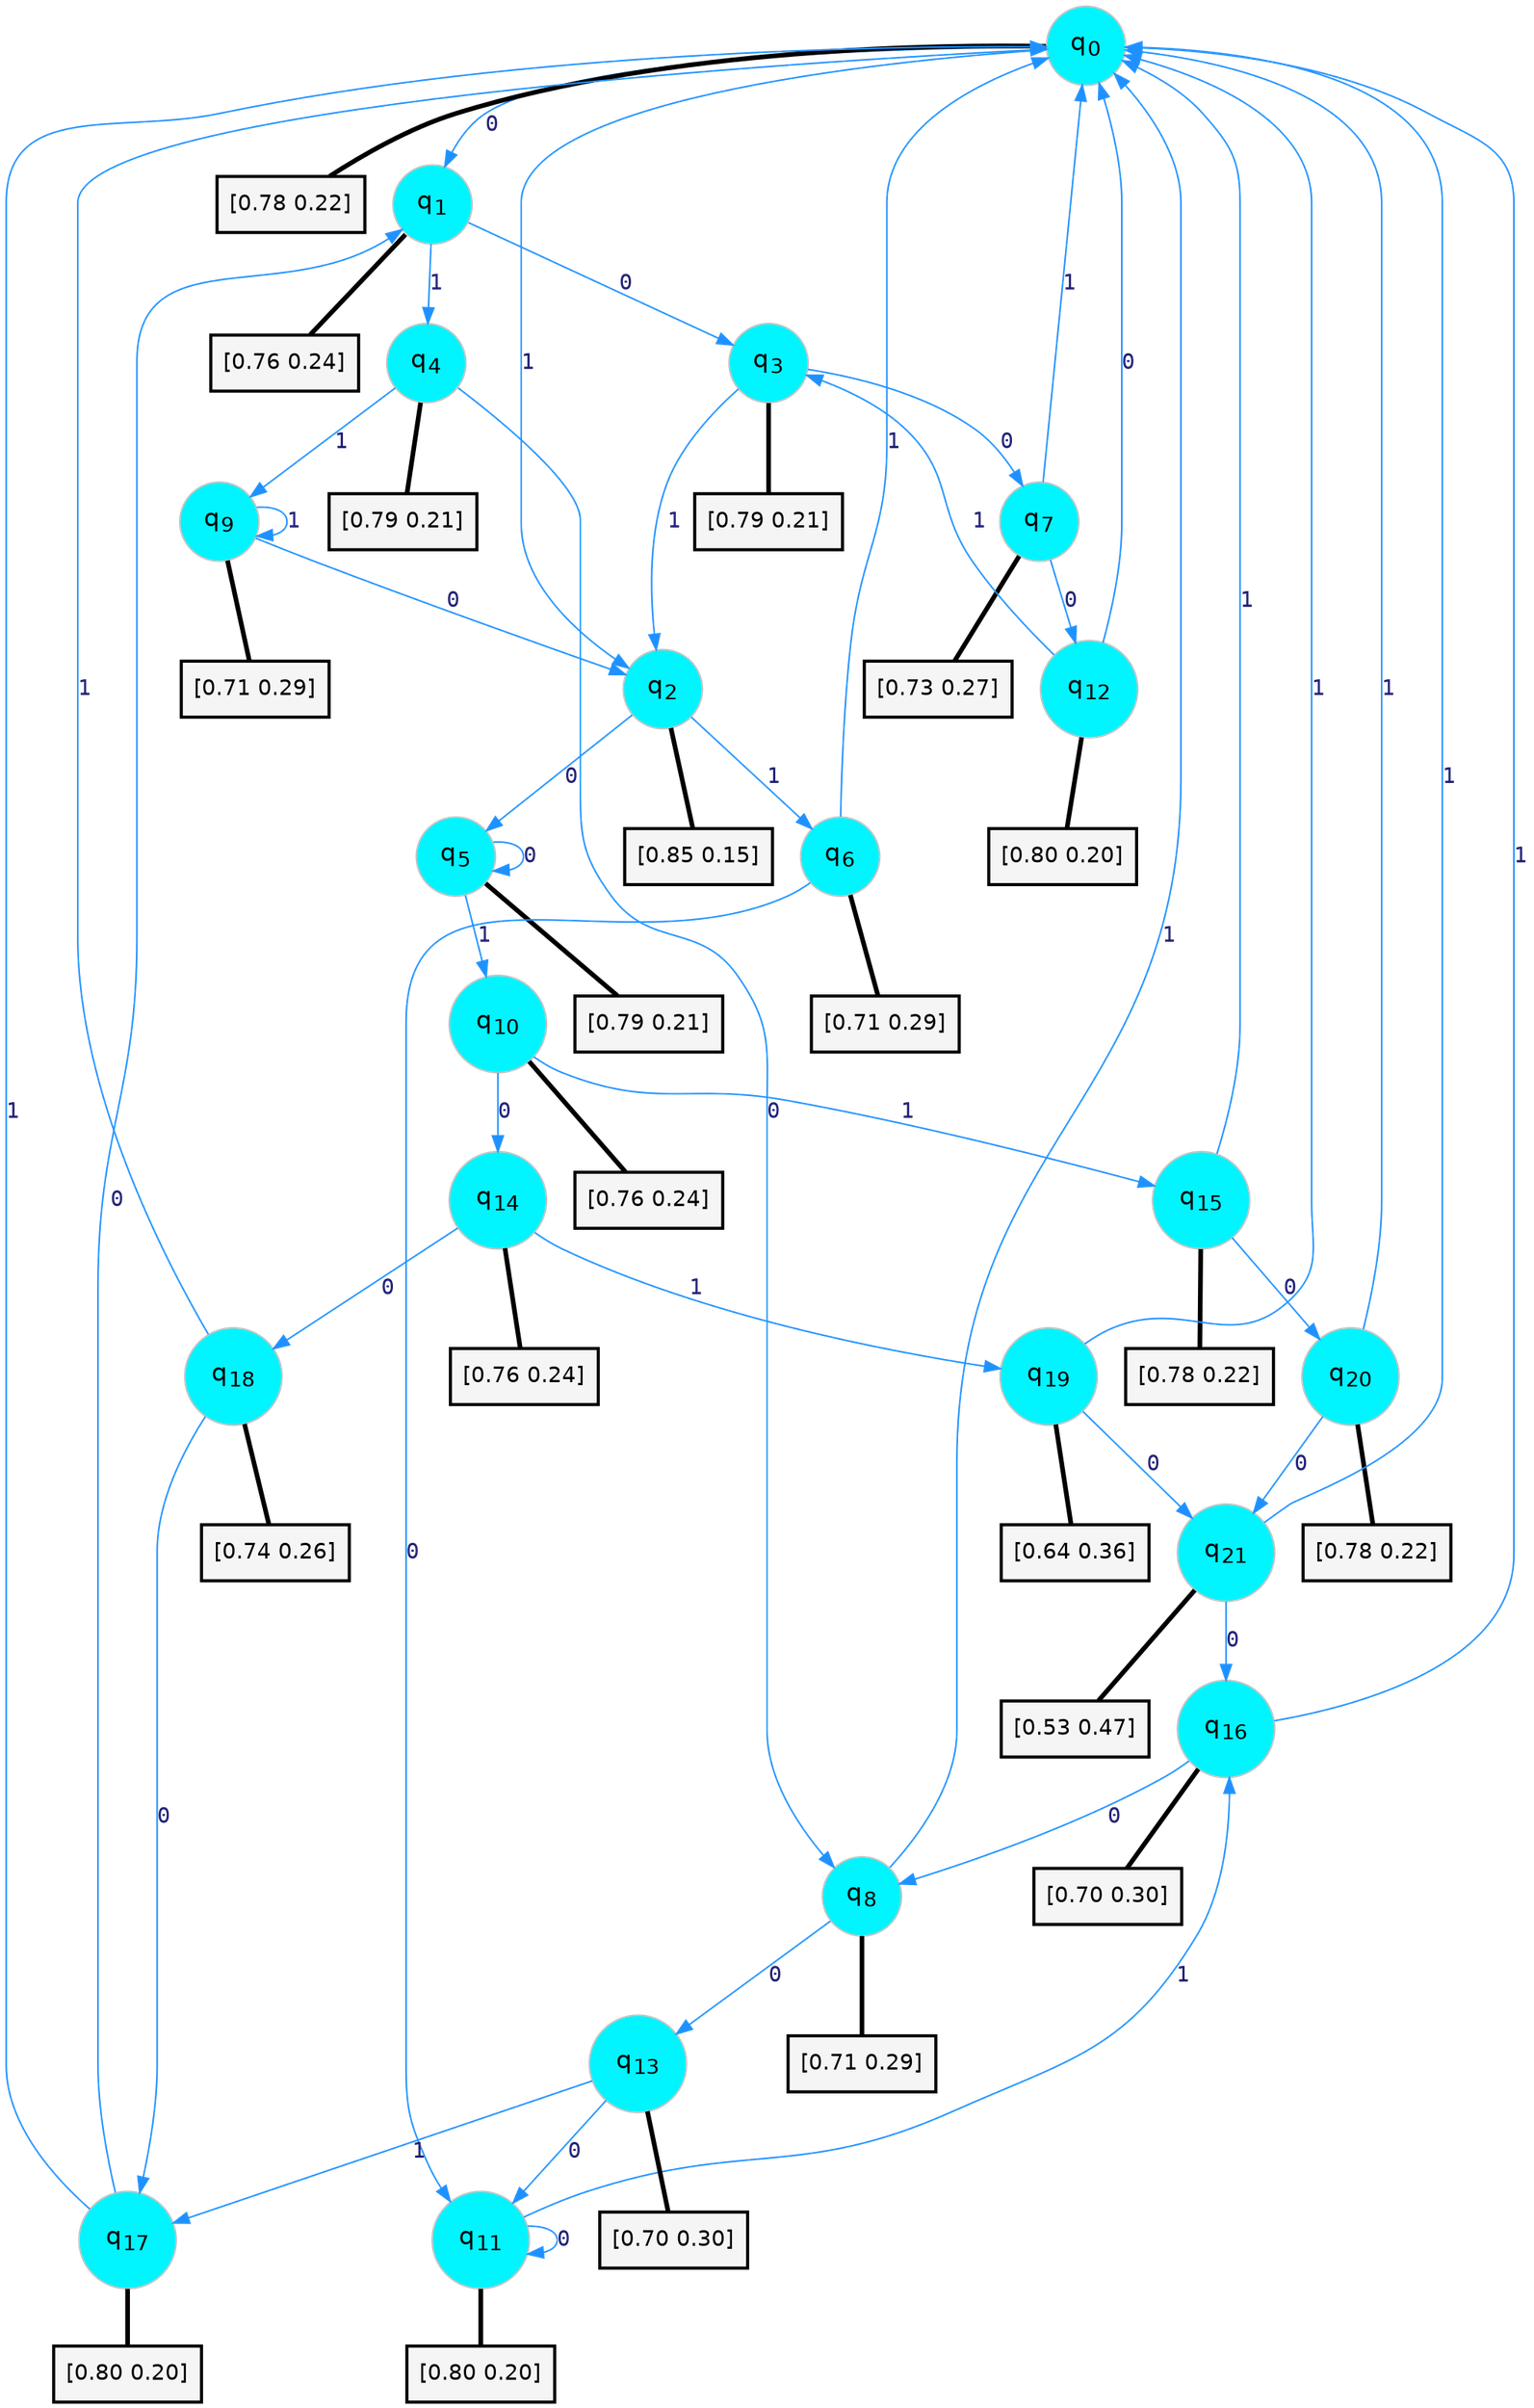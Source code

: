 digraph G {
graph [
bgcolor=transparent, dpi=300, rankdir=TD, size="40,25"];
node [
color=gray, fillcolor=turquoise1, fontcolor=black, fontname=Helvetica, fontsize=16, fontweight=bold, shape=circle, style=filled];
edge [
arrowsize=1, color=dodgerblue1, fontcolor=midnightblue, fontname=courier, fontweight=bold, penwidth=1, style=solid, weight=20];
0[label=<q<SUB>0</SUB>>];
1[label=<q<SUB>1</SUB>>];
2[label=<q<SUB>2</SUB>>];
3[label=<q<SUB>3</SUB>>];
4[label=<q<SUB>4</SUB>>];
5[label=<q<SUB>5</SUB>>];
6[label=<q<SUB>6</SUB>>];
7[label=<q<SUB>7</SUB>>];
8[label=<q<SUB>8</SUB>>];
9[label=<q<SUB>9</SUB>>];
10[label=<q<SUB>10</SUB>>];
11[label=<q<SUB>11</SUB>>];
12[label=<q<SUB>12</SUB>>];
13[label=<q<SUB>13</SUB>>];
14[label=<q<SUB>14</SUB>>];
15[label=<q<SUB>15</SUB>>];
16[label=<q<SUB>16</SUB>>];
17[label=<q<SUB>17</SUB>>];
18[label=<q<SUB>18</SUB>>];
19[label=<q<SUB>19</SUB>>];
20[label=<q<SUB>20</SUB>>];
21[label=<q<SUB>21</SUB>>];
22[label="[0.78 0.22]", shape=box,fontcolor=black, fontname=Helvetica, fontsize=14, penwidth=2, fillcolor=whitesmoke,color=black];
23[label="[0.76 0.24]", shape=box,fontcolor=black, fontname=Helvetica, fontsize=14, penwidth=2, fillcolor=whitesmoke,color=black];
24[label="[0.85 0.15]", shape=box,fontcolor=black, fontname=Helvetica, fontsize=14, penwidth=2, fillcolor=whitesmoke,color=black];
25[label="[0.79 0.21]", shape=box,fontcolor=black, fontname=Helvetica, fontsize=14, penwidth=2, fillcolor=whitesmoke,color=black];
26[label="[0.79 0.21]", shape=box,fontcolor=black, fontname=Helvetica, fontsize=14, penwidth=2, fillcolor=whitesmoke,color=black];
27[label="[0.79 0.21]", shape=box,fontcolor=black, fontname=Helvetica, fontsize=14, penwidth=2, fillcolor=whitesmoke,color=black];
28[label="[0.71 0.29]", shape=box,fontcolor=black, fontname=Helvetica, fontsize=14, penwidth=2, fillcolor=whitesmoke,color=black];
29[label="[0.73 0.27]", shape=box,fontcolor=black, fontname=Helvetica, fontsize=14, penwidth=2, fillcolor=whitesmoke,color=black];
30[label="[0.71 0.29]", shape=box,fontcolor=black, fontname=Helvetica, fontsize=14, penwidth=2, fillcolor=whitesmoke,color=black];
31[label="[0.71 0.29]", shape=box,fontcolor=black, fontname=Helvetica, fontsize=14, penwidth=2, fillcolor=whitesmoke,color=black];
32[label="[0.76 0.24]", shape=box,fontcolor=black, fontname=Helvetica, fontsize=14, penwidth=2, fillcolor=whitesmoke,color=black];
33[label="[0.80 0.20]", shape=box,fontcolor=black, fontname=Helvetica, fontsize=14, penwidth=2, fillcolor=whitesmoke,color=black];
34[label="[0.80 0.20]", shape=box,fontcolor=black, fontname=Helvetica, fontsize=14, penwidth=2, fillcolor=whitesmoke,color=black];
35[label="[0.70 0.30]", shape=box,fontcolor=black, fontname=Helvetica, fontsize=14, penwidth=2, fillcolor=whitesmoke,color=black];
36[label="[0.76 0.24]", shape=box,fontcolor=black, fontname=Helvetica, fontsize=14, penwidth=2, fillcolor=whitesmoke,color=black];
37[label="[0.78 0.22]", shape=box,fontcolor=black, fontname=Helvetica, fontsize=14, penwidth=2, fillcolor=whitesmoke,color=black];
38[label="[0.70 0.30]", shape=box,fontcolor=black, fontname=Helvetica, fontsize=14, penwidth=2, fillcolor=whitesmoke,color=black];
39[label="[0.80 0.20]", shape=box,fontcolor=black, fontname=Helvetica, fontsize=14, penwidth=2, fillcolor=whitesmoke,color=black];
40[label="[0.74 0.26]", shape=box,fontcolor=black, fontname=Helvetica, fontsize=14, penwidth=2, fillcolor=whitesmoke,color=black];
41[label="[0.64 0.36]", shape=box,fontcolor=black, fontname=Helvetica, fontsize=14, penwidth=2, fillcolor=whitesmoke,color=black];
42[label="[0.78 0.22]", shape=box,fontcolor=black, fontname=Helvetica, fontsize=14, penwidth=2, fillcolor=whitesmoke,color=black];
43[label="[0.53 0.47]", shape=box,fontcolor=black, fontname=Helvetica, fontsize=14, penwidth=2, fillcolor=whitesmoke,color=black];
0->1 [label=0];
0->2 [label=1];
0->22 [arrowhead=none, penwidth=3,color=black];
1->3 [label=0];
1->4 [label=1];
1->23 [arrowhead=none, penwidth=3,color=black];
2->5 [label=0];
2->6 [label=1];
2->24 [arrowhead=none, penwidth=3,color=black];
3->7 [label=0];
3->2 [label=1];
3->25 [arrowhead=none, penwidth=3,color=black];
4->8 [label=0];
4->9 [label=1];
4->26 [arrowhead=none, penwidth=3,color=black];
5->5 [label=0];
5->10 [label=1];
5->27 [arrowhead=none, penwidth=3,color=black];
6->11 [label=0];
6->0 [label=1];
6->28 [arrowhead=none, penwidth=3,color=black];
7->12 [label=0];
7->0 [label=1];
7->29 [arrowhead=none, penwidth=3,color=black];
8->13 [label=0];
8->0 [label=1];
8->30 [arrowhead=none, penwidth=3,color=black];
9->2 [label=0];
9->9 [label=1];
9->31 [arrowhead=none, penwidth=3,color=black];
10->14 [label=0];
10->15 [label=1];
10->32 [arrowhead=none, penwidth=3,color=black];
11->11 [label=0];
11->16 [label=1];
11->33 [arrowhead=none, penwidth=3,color=black];
12->0 [label=0];
12->3 [label=1];
12->34 [arrowhead=none, penwidth=3,color=black];
13->11 [label=0];
13->17 [label=1];
13->35 [arrowhead=none, penwidth=3,color=black];
14->18 [label=0];
14->19 [label=1];
14->36 [arrowhead=none, penwidth=3,color=black];
15->20 [label=0];
15->0 [label=1];
15->37 [arrowhead=none, penwidth=3,color=black];
16->8 [label=0];
16->0 [label=1];
16->38 [arrowhead=none, penwidth=3,color=black];
17->1 [label=0];
17->0 [label=1];
17->39 [arrowhead=none, penwidth=3,color=black];
18->17 [label=0];
18->0 [label=1];
18->40 [arrowhead=none, penwidth=3,color=black];
19->21 [label=0];
19->0 [label=1];
19->41 [arrowhead=none, penwidth=3,color=black];
20->21 [label=0];
20->0 [label=1];
20->42 [arrowhead=none, penwidth=3,color=black];
21->16 [label=0];
21->0 [label=1];
21->43 [arrowhead=none, penwidth=3,color=black];
}
